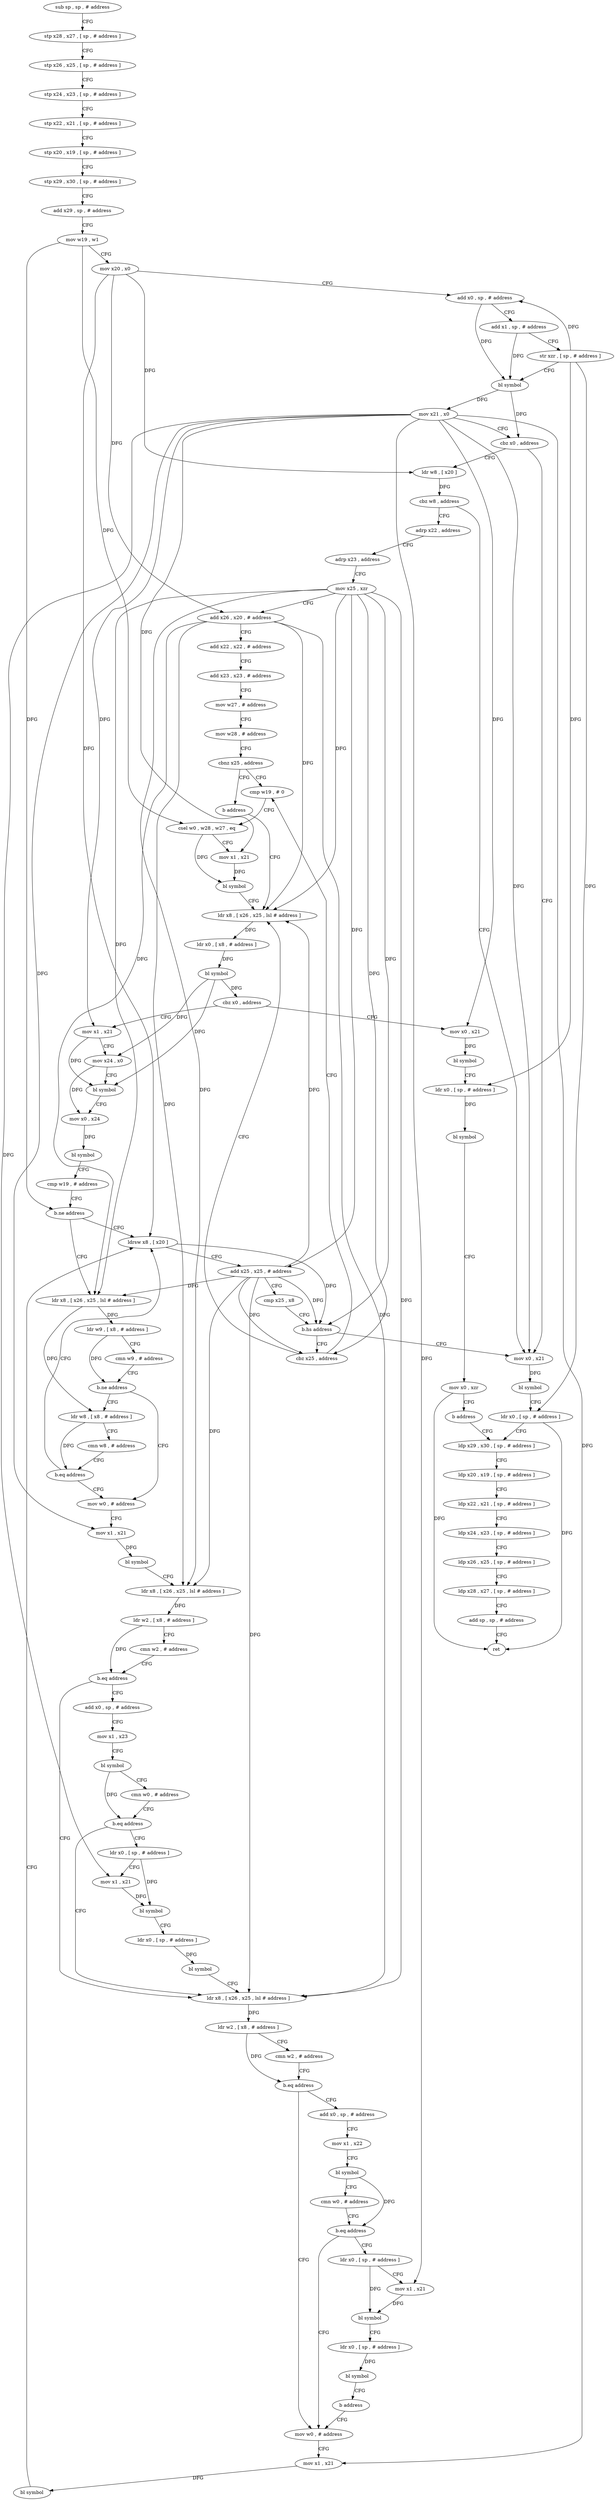 digraph "func" {
"128316" [label = "sub sp , sp , # address" ]
"128320" [label = "stp x28 , x27 , [ sp , # address ]" ]
"128324" [label = "stp x26 , x25 , [ sp , # address ]" ]
"128328" [label = "stp x24 , x23 , [ sp , # address ]" ]
"128332" [label = "stp x22 , x21 , [ sp , # address ]" ]
"128336" [label = "stp x20 , x19 , [ sp , # address ]" ]
"128340" [label = "stp x29 , x30 , [ sp , # address ]" ]
"128344" [label = "add x29 , sp , # address" ]
"128348" [label = "mov w19 , w1" ]
"128352" [label = "mov x20 , x0" ]
"128356" [label = "add x0 , sp , # address" ]
"128360" [label = "add x1 , sp , # address" ]
"128364" [label = "str xzr , [ sp , # address ]" ]
"128368" [label = "bl symbol" ]
"128372" [label = "mov x21 , x0" ]
"128376" [label = "cbz x0 , address" ]
"128676" [label = "mov x0 , x21" ]
"128380" [label = "ldr w8 , [ x20 ]" ]
"128680" [label = "bl symbol" ]
"128684" [label = "ldr x0 , [ sp , # address ]" ]
"128688" [label = "ldp x29 , x30 , [ sp , # address ]" ]
"128384" [label = "cbz w8 , address" ]
"128388" [label = "adrp x22 , address" ]
"128392" [label = "adrp x23 , address" ]
"128396" [label = "mov x25 , xzr" ]
"128400" [label = "add x26 , x20 , # address" ]
"128404" [label = "add x22 , x22 , # address" ]
"128408" [label = "add x23 , x23 , # address" ]
"128412" [label = "mov w27 , # address" ]
"128416" [label = "mov w28 , # address" ]
"128420" [label = "cbnz x25 , address" ]
"128460" [label = "cmp w19 , # 0" ]
"128424" [label = "b address" ]
"128464" [label = "csel w0 , w28 , w27 , eq" ]
"128468" [label = "mov x1 , x21" ]
"128472" [label = "bl symbol" ]
"128476" [label = "ldr x8 , [ x26 , x25 , lsl # address ]" ]
"128720" [label = "mov x0 , x21" ]
"128724" [label = "bl symbol" ]
"128728" [label = "ldr x0 , [ sp , # address ]" ]
"128732" [label = "bl symbol" ]
"128736" [label = "mov x0 , xzr" ]
"128740" [label = "b address" ]
"128492" [label = "mov x1 , x21" ]
"128496" [label = "mov x24 , x0" ]
"128500" [label = "bl symbol" ]
"128504" [label = "mov x0 , x24" ]
"128508" [label = "bl symbol" ]
"128512" [label = "cmp w19 , # address" ]
"128516" [label = "b.ne address" ]
"128440" [label = "ldrsw x8 , [ x20 ]" ]
"128520" [label = "ldr x8 , [ x26 , x25 , lsl # address ]" ]
"128480" [label = "ldr x0 , [ x8 , # address ]" ]
"128484" [label = "bl symbol" ]
"128488" [label = "cbz x0 , address" ]
"128692" [label = "ldp x20 , x19 , [ sp , # address ]" ]
"128696" [label = "ldp x22 , x21 , [ sp , # address ]" ]
"128700" [label = "ldp x24 , x23 , [ sp , # address ]" ]
"128704" [label = "ldp x26 , x25 , [ sp , # address ]" ]
"128708" [label = "ldp x28 , x27 , [ sp , # address ]" ]
"128712" [label = "add sp , sp , # address" ]
"128716" [label = "ret" ]
"128444" [label = "add x25 , x25 , # address" ]
"128448" [label = "cmp x25 , x8" ]
"128452" [label = "b.hs address" ]
"128456" [label = "cbz x25 , address" ]
"128524" [label = "ldr w9 , [ x8 , # address ]" ]
"128528" [label = "cmn w9 , # address" ]
"128532" [label = "b.ne address" ]
"128548" [label = "mov w0 , # address" ]
"128536" [label = "ldr w8 , [ x8 , # address ]" ]
"128552" [label = "mov x1 , x21" ]
"128556" [label = "bl symbol" ]
"128560" [label = "ldr x8 , [ x26 , x25 , lsl # address ]" ]
"128564" [label = "ldr w2 , [ x8 , # address ]" ]
"128568" [label = "cmn w2 , # address" ]
"128572" [label = "b.eq address" ]
"128616" [label = "ldr x8 , [ x26 , x25 , lsl # address ]" ]
"128576" [label = "add x0 , sp , # address" ]
"128540" [label = "cmn w8 , # address" ]
"128544" [label = "b.eq address" ]
"128620" [label = "ldr w2 , [ x8 , # address ]" ]
"128624" [label = "cmn w2 , # address" ]
"128628" [label = "b.eq address" ]
"128428" [label = "mov w0 , # address" ]
"128632" [label = "add x0 , sp , # address" ]
"128580" [label = "mov x1 , x23" ]
"128584" [label = "bl symbol" ]
"128588" [label = "cmn w0 , # address" ]
"128592" [label = "b.eq address" ]
"128596" [label = "ldr x0 , [ sp , # address ]" ]
"128432" [label = "mov x1 , x21" ]
"128436" [label = "bl symbol" ]
"128636" [label = "mov x1 , x22" ]
"128640" [label = "bl symbol" ]
"128644" [label = "cmn w0 , # address" ]
"128648" [label = "b.eq address" ]
"128652" [label = "ldr x0 , [ sp , # address ]" ]
"128600" [label = "mov x1 , x21" ]
"128604" [label = "bl symbol" ]
"128608" [label = "ldr x0 , [ sp , # address ]" ]
"128612" [label = "bl symbol" ]
"128656" [label = "mov x1 , x21" ]
"128660" [label = "bl symbol" ]
"128664" [label = "ldr x0 , [ sp , # address ]" ]
"128668" [label = "bl symbol" ]
"128672" [label = "b address" ]
"128316" -> "128320" [ label = "CFG" ]
"128320" -> "128324" [ label = "CFG" ]
"128324" -> "128328" [ label = "CFG" ]
"128328" -> "128332" [ label = "CFG" ]
"128332" -> "128336" [ label = "CFG" ]
"128336" -> "128340" [ label = "CFG" ]
"128340" -> "128344" [ label = "CFG" ]
"128344" -> "128348" [ label = "CFG" ]
"128348" -> "128352" [ label = "CFG" ]
"128348" -> "128464" [ label = "DFG" ]
"128348" -> "128516" [ label = "DFG" ]
"128352" -> "128356" [ label = "CFG" ]
"128352" -> "128380" [ label = "DFG" ]
"128352" -> "128400" [ label = "DFG" ]
"128352" -> "128440" [ label = "DFG" ]
"128356" -> "128360" [ label = "CFG" ]
"128356" -> "128368" [ label = "DFG" ]
"128360" -> "128364" [ label = "CFG" ]
"128360" -> "128368" [ label = "DFG" ]
"128364" -> "128368" [ label = "CFG" ]
"128364" -> "128356" [ label = "DFG" ]
"128364" -> "128684" [ label = "DFG" ]
"128364" -> "128728" [ label = "DFG" ]
"128368" -> "128372" [ label = "DFG" ]
"128368" -> "128376" [ label = "DFG" ]
"128372" -> "128376" [ label = "CFG" ]
"128372" -> "128676" [ label = "DFG" ]
"128372" -> "128468" [ label = "DFG" ]
"128372" -> "128720" [ label = "DFG" ]
"128372" -> "128492" [ label = "DFG" ]
"128372" -> "128552" [ label = "DFG" ]
"128372" -> "128432" [ label = "DFG" ]
"128372" -> "128600" [ label = "DFG" ]
"128372" -> "128656" [ label = "DFG" ]
"128376" -> "128676" [ label = "CFG" ]
"128376" -> "128380" [ label = "CFG" ]
"128676" -> "128680" [ label = "DFG" ]
"128380" -> "128384" [ label = "DFG" ]
"128680" -> "128684" [ label = "CFG" ]
"128684" -> "128688" [ label = "CFG" ]
"128684" -> "128716" [ label = "DFG" ]
"128688" -> "128692" [ label = "CFG" ]
"128384" -> "128676" [ label = "CFG" ]
"128384" -> "128388" [ label = "CFG" ]
"128388" -> "128392" [ label = "CFG" ]
"128392" -> "128396" [ label = "CFG" ]
"128396" -> "128400" [ label = "CFG" ]
"128396" -> "128476" [ label = "DFG" ]
"128396" -> "128444" [ label = "DFG" ]
"128396" -> "128452" [ label = "DFG" ]
"128396" -> "128520" [ label = "DFG" ]
"128396" -> "128456" [ label = "DFG" ]
"128396" -> "128560" [ label = "DFG" ]
"128396" -> "128616" [ label = "DFG" ]
"128400" -> "128404" [ label = "CFG" ]
"128400" -> "128476" [ label = "DFG" ]
"128400" -> "128520" [ label = "DFG" ]
"128400" -> "128560" [ label = "DFG" ]
"128400" -> "128616" [ label = "DFG" ]
"128404" -> "128408" [ label = "CFG" ]
"128408" -> "128412" [ label = "CFG" ]
"128412" -> "128416" [ label = "CFG" ]
"128416" -> "128420" [ label = "CFG" ]
"128420" -> "128460" [ label = "CFG" ]
"128420" -> "128424" [ label = "CFG" ]
"128460" -> "128464" [ label = "CFG" ]
"128424" -> "128476" [ label = "CFG" ]
"128464" -> "128468" [ label = "CFG" ]
"128464" -> "128472" [ label = "DFG" ]
"128468" -> "128472" [ label = "DFG" ]
"128472" -> "128476" [ label = "CFG" ]
"128476" -> "128480" [ label = "DFG" ]
"128720" -> "128724" [ label = "DFG" ]
"128724" -> "128728" [ label = "CFG" ]
"128728" -> "128732" [ label = "DFG" ]
"128732" -> "128736" [ label = "CFG" ]
"128736" -> "128740" [ label = "CFG" ]
"128736" -> "128716" [ label = "DFG" ]
"128740" -> "128688" [ label = "CFG" ]
"128492" -> "128496" [ label = "CFG" ]
"128492" -> "128500" [ label = "DFG" ]
"128496" -> "128500" [ label = "CFG" ]
"128496" -> "128504" [ label = "DFG" ]
"128500" -> "128504" [ label = "CFG" ]
"128504" -> "128508" [ label = "DFG" ]
"128508" -> "128512" [ label = "CFG" ]
"128512" -> "128516" [ label = "CFG" ]
"128516" -> "128440" [ label = "CFG" ]
"128516" -> "128520" [ label = "CFG" ]
"128440" -> "128444" [ label = "CFG" ]
"128440" -> "128452" [ label = "DFG" ]
"128520" -> "128524" [ label = "DFG" ]
"128520" -> "128536" [ label = "DFG" ]
"128480" -> "128484" [ label = "DFG" ]
"128484" -> "128488" [ label = "DFG" ]
"128484" -> "128496" [ label = "DFG" ]
"128484" -> "128500" [ label = "DFG" ]
"128488" -> "128720" [ label = "CFG" ]
"128488" -> "128492" [ label = "CFG" ]
"128692" -> "128696" [ label = "CFG" ]
"128696" -> "128700" [ label = "CFG" ]
"128700" -> "128704" [ label = "CFG" ]
"128704" -> "128708" [ label = "CFG" ]
"128708" -> "128712" [ label = "CFG" ]
"128712" -> "128716" [ label = "CFG" ]
"128444" -> "128448" [ label = "CFG" ]
"128444" -> "128476" [ label = "DFG" ]
"128444" -> "128452" [ label = "DFG" ]
"128444" -> "128520" [ label = "DFG" ]
"128444" -> "128456" [ label = "DFG" ]
"128444" -> "128560" [ label = "DFG" ]
"128444" -> "128616" [ label = "DFG" ]
"128448" -> "128452" [ label = "CFG" ]
"128452" -> "128676" [ label = "CFG" ]
"128452" -> "128456" [ label = "CFG" ]
"128456" -> "128476" [ label = "CFG" ]
"128456" -> "128460" [ label = "CFG" ]
"128524" -> "128528" [ label = "CFG" ]
"128524" -> "128532" [ label = "DFG" ]
"128528" -> "128532" [ label = "CFG" ]
"128532" -> "128548" [ label = "CFG" ]
"128532" -> "128536" [ label = "CFG" ]
"128548" -> "128552" [ label = "CFG" ]
"128536" -> "128540" [ label = "CFG" ]
"128536" -> "128544" [ label = "DFG" ]
"128552" -> "128556" [ label = "DFG" ]
"128556" -> "128560" [ label = "CFG" ]
"128560" -> "128564" [ label = "DFG" ]
"128564" -> "128568" [ label = "CFG" ]
"128564" -> "128572" [ label = "DFG" ]
"128568" -> "128572" [ label = "CFG" ]
"128572" -> "128616" [ label = "CFG" ]
"128572" -> "128576" [ label = "CFG" ]
"128616" -> "128620" [ label = "DFG" ]
"128576" -> "128580" [ label = "CFG" ]
"128540" -> "128544" [ label = "CFG" ]
"128544" -> "128440" [ label = "CFG" ]
"128544" -> "128548" [ label = "CFG" ]
"128620" -> "128624" [ label = "CFG" ]
"128620" -> "128628" [ label = "DFG" ]
"128624" -> "128628" [ label = "CFG" ]
"128628" -> "128428" [ label = "CFG" ]
"128628" -> "128632" [ label = "CFG" ]
"128428" -> "128432" [ label = "CFG" ]
"128632" -> "128636" [ label = "CFG" ]
"128580" -> "128584" [ label = "CFG" ]
"128584" -> "128588" [ label = "CFG" ]
"128584" -> "128592" [ label = "DFG" ]
"128588" -> "128592" [ label = "CFG" ]
"128592" -> "128616" [ label = "CFG" ]
"128592" -> "128596" [ label = "CFG" ]
"128596" -> "128600" [ label = "CFG" ]
"128596" -> "128604" [ label = "DFG" ]
"128432" -> "128436" [ label = "DFG" ]
"128436" -> "128440" [ label = "CFG" ]
"128636" -> "128640" [ label = "CFG" ]
"128640" -> "128644" [ label = "CFG" ]
"128640" -> "128648" [ label = "DFG" ]
"128644" -> "128648" [ label = "CFG" ]
"128648" -> "128428" [ label = "CFG" ]
"128648" -> "128652" [ label = "CFG" ]
"128652" -> "128656" [ label = "CFG" ]
"128652" -> "128660" [ label = "DFG" ]
"128600" -> "128604" [ label = "DFG" ]
"128604" -> "128608" [ label = "CFG" ]
"128608" -> "128612" [ label = "DFG" ]
"128612" -> "128616" [ label = "CFG" ]
"128656" -> "128660" [ label = "DFG" ]
"128660" -> "128664" [ label = "CFG" ]
"128664" -> "128668" [ label = "DFG" ]
"128668" -> "128672" [ label = "CFG" ]
"128672" -> "128428" [ label = "CFG" ]
}
